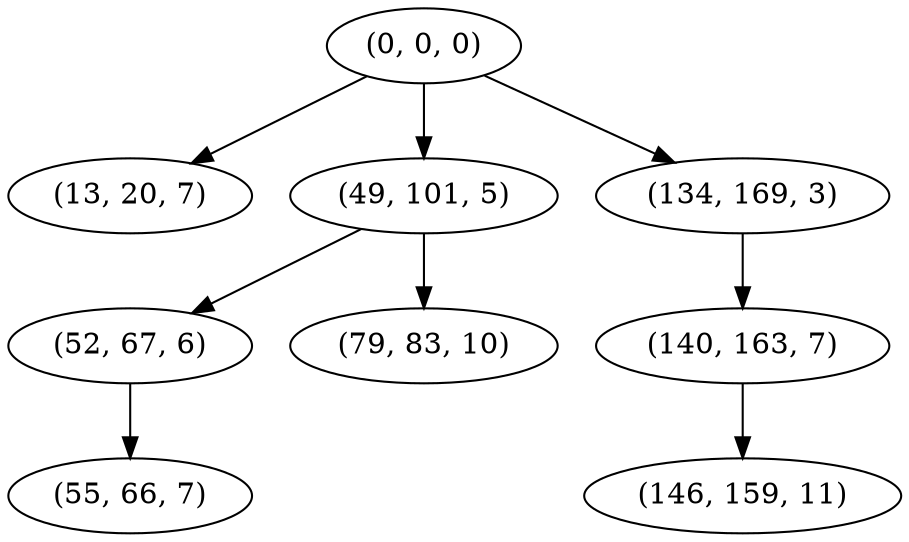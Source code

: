 digraph tree {
    "(0, 0, 0)";
    "(13, 20, 7)";
    "(49, 101, 5)";
    "(52, 67, 6)";
    "(55, 66, 7)";
    "(79, 83, 10)";
    "(134, 169, 3)";
    "(140, 163, 7)";
    "(146, 159, 11)";
    "(0, 0, 0)" -> "(13, 20, 7)";
    "(0, 0, 0)" -> "(49, 101, 5)";
    "(0, 0, 0)" -> "(134, 169, 3)";
    "(49, 101, 5)" -> "(52, 67, 6)";
    "(49, 101, 5)" -> "(79, 83, 10)";
    "(52, 67, 6)" -> "(55, 66, 7)";
    "(134, 169, 3)" -> "(140, 163, 7)";
    "(140, 163, 7)" -> "(146, 159, 11)";
}
